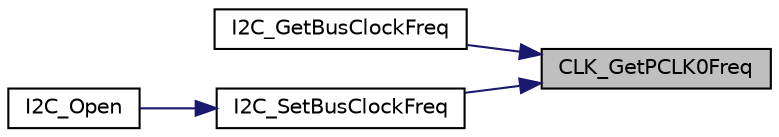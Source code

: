digraph "CLK_GetPCLK0Freq"
{
 // LATEX_PDF_SIZE
  edge [fontname="Helvetica",fontsize="10",labelfontname="Helvetica",labelfontsize="10"];
  node [fontname="Helvetica",fontsize="10",shape=record];
  rankdir="RL";
  Node1 [label="CLK_GetPCLK0Freq",height=0.2,width=0.4,color="black", fillcolor="grey75", style="filled", fontcolor="black",tooltip="This function get PCLK0 frequency. The frequency unit is Hz."];
  Node1 -> Node2 [dir="back",color="midnightblue",fontsize="10",style="solid",fontname="Helvetica"];
  Node2 [label="I2C_GetBusClockFreq",height=0.2,width=0.4,color="black", fillcolor="white", style="filled",URL="$d4/d3c/group___n_a_n_o103___i2_c___e_x_p_o_r_t_e_d___f_u_n_c_t_i_o_n_s.html#ga722b0efc53445c3ee7bea5e2b0e48ec6",tooltip="This function returns the real bus clock of I2C module."];
  Node1 -> Node3 [dir="back",color="midnightblue",fontsize="10",style="solid",fontname="Helvetica"];
  Node3 [label="I2C_SetBusClockFreq",height=0.2,width=0.4,color="black", fillcolor="white", style="filled",URL="$d4/d3c/group___n_a_n_o103___i2_c___e_x_p_o_r_t_e_d___f_u_n_c_t_i_o_n_s.html#ga270c59858dcbe767fdfa7aec2247aab5",tooltip="This function sets bus frequency of I2C module."];
  Node3 -> Node4 [dir="back",color="midnightblue",fontsize="10",style="solid",fontname="Helvetica"];
  Node4 [label="I2C_Open",height=0.2,width=0.4,color="black", fillcolor="white", style="filled",URL="$d4/d3c/group___n_a_n_o103___i2_c___e_x_p_o_r_t_e_d___f_u_n_c_t_i_o_n_s.html#gae8701d230c114b4b73757a08d0e23309",tooltip="This function make I2C module be ready and set the wanted bus clock."];
}
